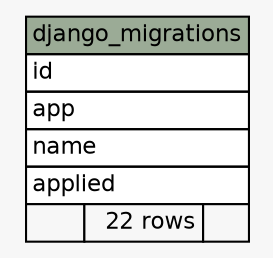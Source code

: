 // dot 2.38.0 on Windows 7 6.1
// SchemaSpy rev 590
digraph "django_migrations" {
  graph [
    rankdir="RL"
    bgcolor="#f7f7f7"
    nodesep="0.18"
    ranksep="0.46"
    fontname="Helvetica"
    fontsize="11"
  ];
  node [
    fontname="Helvetica"
    fontsize="11"
    shape="plaintext"
  ];
  edge [
    arrowsize="0.8"
  ];
  "django_migrations" [
    label=<
    <TABLE BORDER="0" CELLBORDER="1" CELLSPACING="0" BGCOLOR="#ffffff">
      <TR><TD COLSPAN="3" BGCOLOR="#9bab96" ALIGN="CENTER">django_migrations</TD></TR>
      <TR><TD PORT="id" COLSPAN="3" ALIGN="LEFT">id</TD></TR>
      <TR><TD PORT="app" COLSPAN="3" ALIGN="LEFT">app</TD></TR>
      <TR><TD PORT="name" COLSPAN="3" ALIGN="LEFT">name</TD></TR>
      <TR><TD PORT="applied" COLSPAN="3" ALIGN="LEFT">applied</TD></TR>
      <TR><TD ALIGN="LEFT" BGCOLOR="#f7f7f7">  </TD><TD ALIGN="RIGHT" BGCOLOR="#f7f7f7">22 rows</TD><TD ALIGN="RIGHT" BGCOLOR="#f7f7f7">  </TD></TR>
    </TABLE>>
    URL="tables/django_migrations.html"
    tooltip="django_migrations"
  ];
}
